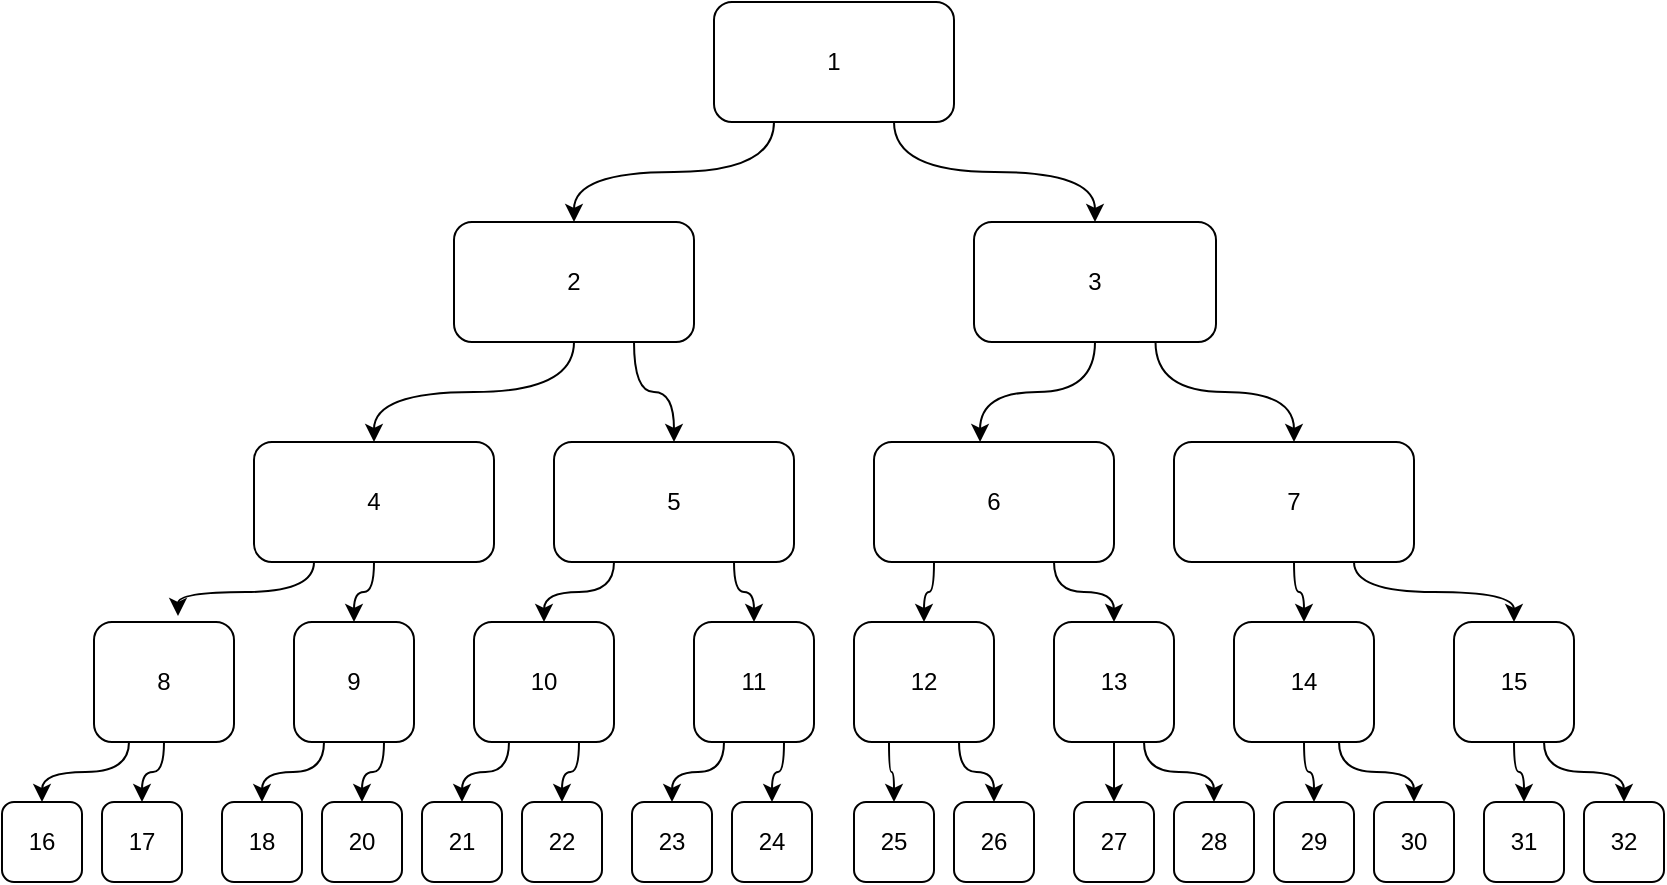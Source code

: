 <mxfile>
    <diagram id="FhjuMyyB4NSlGGzEQFmn" name="Page-1">
        <mxGraphModel dx="1806" dy="551" grid="1" gridSize="10" guides="1" tooltips="1" connect="1" arrows="1" fold="1" page="1" pageScale="1" pageWidth="850" pageHeight="1100" math="0" shadow="0">
            <root>
                <mxCell id="0"/>
                <mxCell id="1" parent="0"/>
                <mxCell id="15" style="edgeStyle=orthogonalEdgeStyle;curved=1;html=1;exitX=0.5;exitY=1;exitDx=0;exitDy=0;entryX=0.5;entryY=0;entryDx=0;entryDy=0;" edge="1" parent="1" source="2" target="9">
                    <mxGeometry relative="1" as="geometry"/>
                </mxCell>
                <mxCell id="16" style="edgeStyle=orthogonalEdgeStyle;curved=1;html=1;exitX=0.75;exitY=1;exitDx=0;exitDy=0;entryX=0.5;entryY=0;entryDx=0;entryDy=0;" edge="1" parent="1" source="2" target="8">
                    <mxGeometry relative="1" as="geometry"/>
                </mxCell>
                <mxCell id="2" value="2" style="rounded=1;whiteSpace=wrap;html=1;" vertex="1" parent="1">
                    <mxGeometry x="-184" y="380" width="120" height="60" as="geometry"/>
                </mxCell>
                <mxCell id="11" style="edgeStyle=orthogonalEdgeStyle;html=1;exitX=0.25;exitY=1;exitDx=0;exitDy=0;entryX=0.5;entryY=0;entryDx=0;entryDy=0;curved=1;" edge="1" parent="1" source="3" target="2">
                    <mxGeometry relative="1" as="geometry"/>
                </mxCell>
                <mxCell id="12" style="edgeStyle=orthogonalEdgeStyle;curved=1;html=1;exitX=0.75;exitY=1;exitDx=0;exitDy=0;entryX=0.5;entryY=0;entryDx=0;entryDy=0;" edge="1" parent="1" source="3" target="4">
                    <mxGeometry relative="1" as="geometry"/>
                </mxCell>
                <mxCell id="3" value="1" style="rounded=1;whiteSpace=wrap;html=1;" vertex="1" parent="1">
                    <mxGeometry x="-54" y="270" width="120" height="60" as="geometry"/>
                </mxCell>
                <mxCell id="13" style="edgeStyle=orthogonalEdgeStyle;curved=1;html=1;exitX=0.5;exitY=1;exitDx=0;exitDy=0;entryX=0.442;entryY=0;entryDx=0;entryDy=0;entryPerimeter=0;" edge="1" parent="1" source="4" target="7">
                    <mxGeometry relative="1" as="geometry"/>
                </mxCell>
                <mxCell id="14" style="edgeStyle=orthogonalEdgeStyle;curved=1;html=1;exitX=0.75;exitY=1;exitDx=0;exitDy=0;entryX=0.5;entryY=0;entryDx=0;entryDy=0;" edge="1" parent="1" source="4" target="6">
                    <mxGeometry relative="1" as="geometry"/>
                </mxCell>
                <mxCell id="4" value="3" style="rounded=1;whiteSpace=wrap;html=1;" vertex="1" parent="1">
                    <mxGeometry x="76" y="380" width="121" height="60" as="geometry"/>
                </mxCell>
                <mxCell id="32" style="edgeStyle=orthogonalEdgeStyle;curved=1;html=1;exitX=0.5;exitY=1;exitDx=0;exitDy=0;entryX=0.5;entryY=0;entryDx=0;entryDy=0;" edge="1" parent="1" source="6" target="23">
                    <mxGeometry relative="1" as="geometry"/>
                </mxCell>
                <mxCell id="33" style="edgeStyle=orthogonalEdgeStyle;curved=1;html=1;exitX=0.75;exitY=1;exitDx=0;exitDy=0;entryX=0.5;entryY=0;entryDx=0;entryDy=0;" edge="1" parent="1" source="6" target="22">
                    <mxGeometry relative="1" as="geometry"/>
                </mxCell>
                <mxCell id="6" value="7" style="rounded=1;whiteSpace=wrap;html=1;" vertex="1" parent="1">
                    <mxGeometry x="176" y="490" width="120" height="60" as="geometry"/>
                </mxCell>
                <mxCell id="30" style="edgeStyle=orthogonalEdgeStyle;curved=1;html=1;exitX=0.25;exitY=1;exitDx=0;exitDy=0;entryX=0.5;entryY=0;entryDx=0;entryDy=0;" edge="1" parent="1" source="7" target="25">
                    <mxGeometry relative="1" as="geometry"/>
                </mxCell>
                <mxCell id="31" style="edgeStyle=orthogonalEdgeStyle;curved=1;html=1;exitX=0.75;exitY=1;exitDx=0;exitDy=0;entryX=0.5;entryY=0;entryDx=0;entryDy=0;" edge="1" parent="1" source="7" target="24">
                    <mxGeometry relative="1" as="geometry"/>
                </mxCell>
                <mxCell id="7" value="6" style="rounded=1;whiteSpace=wrap;html=1;" vertex="1" parent="1">
                    <mxGeometry x="26" y="490" width="120" height="60" as="geometry"/>
                </mxCell>
                <mxCell id="28" style="edgeStyle=orthogonalEdgeStyle;curved=1;html=1;exitX=0.25;exitY=1;exitDx=0;exitDy=0;entryX=0.5;entryY=0;entryDx=0;entryDy=0;" edge="1" parent="1" source="8" target="18">
                    <mxGeometry relative="1" as="geometry"/>
                </mxCell>
                <mxCell id="29" style="edgeStyle=orthogonalEdgeStyle;curved=1;html=1;exitX=0.75;exitY=1;exitDx=0;exitDy=0;entryX=0.5;entryY=0;entryDx=0;entryDy=0;" edge="1" parent="1" source="8" target="17">
                    <mxGeometry relative="1" as="geometry"/>
                </mxCell>
                <mxCell id="8" value="5" style="rounded=1;whiteSpace=wrap;html=1;" vertex="1" parent="1">
                    <mxGeometry x="-134" y="490" width="120" height="60" as="geometry"/>
                </mxCell>
                <mxCell id="26" style="edgeStyle=orthogonalEdgeStyle;curved=1;html=1;exitX=0.25;exitY=1;exitDx=0;exitDy=0;entryX=0.6;entryY=-0.05;entryDx=0;entryDy=0;entryPerimeter=0;" edge="1" parent="1" source="9" target="20">
                    <mxGeometry relative="1" as="geometry"/>
                </mxCell>
                <mxCell id="27" style="edgeStyle=orthogonalEdgeStyle;curved=1;html=1;exitX=0.5;exitY=1;exitDx=0;exitDy=0;entryX=0.5;entryY=0;entryDx=0;entryDy=0;" edge="1" parent="1" source="9" target="19">
                    <mxGeometry relative="1" as="geometry"/>
                </mxCell>
                <mxCell id="9" value="4" style="rounded=1;whiteSpace=wrap;html=1;" vertex="1" parent="1">
                    <mxGeometry x="-284" y="490" width="120" height="60" as="geometry"/>
                </mxCell>
                <mxCell id="67" style="edgeStyle=orthogonalEdgeStyle;curved=1;html=1;exitX=0.25;exitY=1;exitDx=0;exitDy=0;entryX=0.5;entryY=0;entryDx=0;entryDy=0;" edge="1" parent="1" source="17" target="51">
                    <mxGeometry relative="1" as="geometry"/>
                </mxCell>
                <mxCell id="68" style="edgeStyle=orthogonalEdgeStyle;curved=1;html=1;exitX=0.75;exitY=1;exitDx=0;exitDy=0;entryX=0.5;entryY=0;entryDx=0;entryDy=0;" edge="1" parent="1" source="17" target="52">
                    <mxGeometry relative="1" as="geometry"/>
                </mxCell>
                <mxCell id="17" value="11" style="rounded=1;whiteSpace=wrap;html=1;" vertex="1" parent="1">
                    <mxGeometry x="-64" y="580" width="60" height="60" as="geometry"/>
                </mxCell>
                <mxCell id="65" style="edgeStyle=orthogonalEdgeStyle;curved=1;html=1;exitX=0.25;exitY=1;exitDx=0;exitDy=0;entryX=0.5;entryY=0;entryDx=0;entryDy=0;" edge="1" parent="1" source="18" target="49">
                    <mxGeometry relative="1" as="geometry"/>
                </mxCell>
                <mxCell id="66" style="edgeStyle=orthogonalEdgeStyle;curved=1;html=1;exitX=0.75;exitY=1;exitDx=0;exitDy=0;entryX=0.5;entryY=0;entryDx=0;entryDy=0;" edge="1" parent="1" source="18" target="50">
                    <mxGeometry relative="1" as="geometry"/>
                </mxCell>
                <mxCell id="18" value="10" style="rounded=1;whiteSpace=wrap;html=1;" vertex="1" parent="1">
                    <mxGeometry x="-174" y="580" width="70" height="60" as="geometry"/>
                </mxCell>
                <mxCell id="63" style="edgeStyle=orthogonalEdgeStyle;curved=1;html=1;exitX=0.25;exitY=1;exitDx=0;exitDy=0;entryX=0.5;entryY=0;entryDx=0;entryDy=0;" edge="1" parent="1" source="19" target="47">
                    <mxGeometry relative="1" as="geometry"/>
                </mxCell>
                <mxCell id="64" style="edgeStyle=orthogonalEdgeStyle;curved=1;html=1;exitX=0.75;exitY=1;exitDx=0;exitDy=0;entryX=0.5;entryY=0;entryDx=0;entryDy=0;" edge="1" parent="1" source="19" target="48">
                    <mxGeometry relative="1" as="geometry"/>
                </mxCell>
                <mxCell id="19" value="9" style="rounded=1;whiteSpace=wrap;html=1;" vertex="1" parent="1">
                    <mxGeometry x="-264" y="580" width="60" height="60" as="geometry"/>
                </mxCell>
                <mxCell id="61" style="edgeStyle=orthogonalEdgeStyle;curved=1;html=1;exitX=0.25;exitY=1;exitDx=0;exitDy=0;entryX=0.5;entryY=0;entryDx=0;entryDy=0;" edge="1" parent="1" source="20" target="42">
                    <mxGeometry relative="1" as="geometry"/>
                </mxCell>
                <mxCell id="62" style="edgeStyle=orthogonalEdgeStyle;curved=1;html=1;exitX=0.5;exitY=1;exitDx=0;exitDy=0;entryX=0.5;entryY=0;entryDx=0;entryDy=0;" edge="1" parent="1" source="20" target="46">
                    <mxGeometry relative="1" as="geometry"/>
                </mxCell>
                <mxCell id="20" value="8" style="rounded=1;whiteSpace=wrap;html=1;" vertex="1" parent="1">
                    <mxGeometry x="-364" y="580" width="70" height="60" as="geometry"/>
                </mxCell>
                <mxCell id="75" style="edgeStyle=orthogonalEdgeStyle;curved=1;html=1;exitX=0.5;exitY=1;exitDx=0;exitDy=0;entryX=0.5;entryY=0;entryDx=0;entryDy=0;" edge="1" parent="1" source="22" target="59">
                    <mxGeometry relative="1" as="geometry"/>
                </mxCell>
                <mxCell id="76" style="edgeStyle=orthogonalEdgeStyle;curved=1;html=1;exitX=0.75;exitY=1;exitDx=0;exitDy=0;entryX=0.5;entryY=0;entryDx=0;entryDy=0;" edge="1" parent="1" source="22" target="60">
                    <mxGeometry relative="1" as="geometry"/>
                </mxCell>
                <mxCell id="22" value="15" style="rounded=1;whiteSpace=wrap;html=1;" vertex="1" parent="1">
                    <mxGeometry x="316" y="580" width="60" height="60" as="geometry"/>
                </mxCell>
                <mxCell id="73" style="edgeStyle=orthogonalEdgeStyle;curved=1;html=1;exitX=0.5;exitY=1;exitDx=0;exitDy=0;entryX=0.5;entryY=0;entryDx=0;entryDy=0;" edge="1" parent="1" source="23" target="57">
                    <mxGeometry relative="1" as="geometry"/>
                </mxCell>
                <mxCell id="74" style="edgeStyle=orthogonalEdgeStyle;curved=1;html=1;exitX=0.75;exitY=1;exitDx=0;exitDy=0;entryX=0.5;entryY=0;entryDx=0;entryDy=0;" edge="1" parent="1" source="23" target="58">
                    <mxGeometry relative="1" as="geometry"/>
                </mxCell>
                <mxCell id="23" value="14" style="rounded=1;whiteSpace=wrap;html=1;" vertex="1" parent="1">
                    <mxGeometry x="206" y="580" width="70" height="60" as="geometry"/>
                </mxCell>
                <mxCell id="71" style="edgeStyle=orthogonalEdgeStyle;curved=1;html=1;exitX=0.5;exitY=1;exitDx=0;exitDy=0;entryX=0.5;entryY=0;entryDx=0;entryDy=0;" edge="1" parent="1" source="24" target="55">
                    <mxGeometry relative="1" as="geometry"/>
                </mxCell>
                <mxCell id="72" style="edgeStyle=orthogonalEdgeStyle;curved=1;html=1;exitX=0.75;exitY=1;exitDx=0;exitDy=0;entryX=0.5;entryY=0;entryDx=0;entryDy=0;" edge="1" parent="1" source="24" target="56">
                    <mxGeometry relative="1" as="geometry"/>
                </mxCell>
                <mxCell id="24" value="13" style="rounded=1;whiteSpace=wrap;html=1;" vertex="1" parent="1">
                    <mxGeometry x="116" y="580" width="60" height="60" as="geometry"/>
                </mxCell>
                <mxCell id="69" style="edgeStyle=orthogonalEdgeStyle;curved=1;html=1;exitX=0.25;exitY=1;exitDx=0;exitDy=0;entryX=0.5;entryY=0;entryDx=0;entryDy=0;" edge="1" parent="1" source="25" target="53">
                    <mxGeometry relative="1" as="geometry"/>
                </mxCell>
                <mxCell id="70" style="edgeStyle=orthogonalEdgeStyle;curved=1;html=1;exitX=0.75;exitY=1;exitDx=0;exitDy=0;entryX=0.5;entryY=0;entryDx=0;entryDy=0;" edge="1" parent="1" source="25" target="54">
                    <mxGeometry relative="1" as="geometry"/>
                </mxCell>
                <mxCell id="25" value="12" style="rounded=1;whiteSpace=wrap;html=1;" vertex="1" parent="1">
                    <mxGeometry x="16" y="580" width="70" height="60" as="geometry"/>
                </mxCell>
                <mxCell id="42" value="16" style="rounded=1;whiteSpace=wrap;html=1;" vertex="1" parent="1">
                    <mxGeometry x="-410" y="670" width="40" height="40" as="geometry"/>
                </mxCell>
                <mxCell id="46" value="17" style="rounded=1;whiteSpace=wrap;html=1;" vertex="1" parent="1">
                    <mxGeometry x="-360" y="670" width="40" height="40" as="geometry"/>
                </mxCell>
                <mxCell id="47" value="18" style="rounded=1;whiteSpace=wrap;html=1;" vertex="1" parent="1">
                    <mxGeometry x="-300" y="670" width="40" height="40" as="geometry"/>
                </mxCell>
                <mxCell id="48" value="20" style="rounded=1;whiteSpace=wrap;html=1;" vertex="1" parent="1">
                    <mxGeometry x="-250" y="670" width="40" height="40" as="geometry"/>
                </mxCell>
                <mxCell id="49" value="21" style="rounded=1;whiteSpace=wrap;html=1;" vertex="1" parent="1">
                    <mxGeometry x="-200" y="670" width="40" height="40" as="geometry"/>
                </mxCell>
                <mxCell id="50" value="22" style="rounded=1;whiteSpace=wrap;html=1;" vertex="1" parent="1">
                    <mxGeometry x="-150" y="670" width="40" height="40" as="geometry"/>
                </mxCell>
                <mxCell id="51" value="23" style="rounded=1;whiteSpace=wrap;html=1;" vertex="1" parent="1">
                    <mxGeometry x="-95" y="670" width="40" height="40" as="geometry"/>
                </mxCell>
                <mxCell id="52" value="24" style="rounded=1;whiteSpace=wrap;html=1;" vertex="1" parent="1">
                    <mxGeometry x="-45" y="670" width="40" height="40" as="geometry"/>
                </mxCell>
                <mxCell id="53" value="25" style="rounded=1;whiteSpace=wrap;html=1;" vertex="1" parent="1">
                    <mxGeometry x="16" y="670" width="40" height="40" as="geometry"/>
                </mxCell>
                <mxCell id="54" value="26" style="rounded=1;whiteSpace=wrap;html=1;" vertex="1" parent="1">
                    <mxGeometry x="66" y="670" width="40" height="40" as="geometry"/>
                </mxCell>
                <mxCell id="55" value="27" style="rounded=1;whiteSpace=wrap;html=1;" vertex="1" parent="1">
                    <mxGeometry x="126" y="670" width="40" height="40" as="geometry"/>
                </mxCell>
                <mxCell id="56" value="28" style="rounded=1;whiteSpace=wrap;html=1;" vertex="1" parent="1">
                    <mxGeometry x="176" y="670" width="40" height="40" as="geometry"/>
                </mxCell>
                <mxCell id="57" value="29" style="rounded=1;whiteSpace=wrap;html=1;" vertex="1" parent="1">
                    <mxGeometry x="226" y="670" width="40" height="40" as="geometry"/>
                </mxCell>
                <mxCell id="58" value="30" style="rounded=1;whiteSpace=wrap;html=1;" vertex="1" parent="1">
                    <mxGeometry x="276" y="670" width="40" height="40" as="geometry"/>
                </mxCell>
                <mxCell id="59" value="31" style="rounded=1;whiteSpace=wrap;html=1;" vertex="1" parent="1">
                    <mxGeometry x="331" y="670" width="40" height="40" as="geometry"/>
                </mxCell>
                <mxCell id="60" value="32" style="rounded=1;whiteSpace=wrap;html=1;" vertex="1" parent="1">
                    <mxGeometry x="381" y="670" width="40" height="40" as="geometry"/>
                </mxCell>
            </root>
        </mxGraphModel>
    </diagram>
</mxfile>